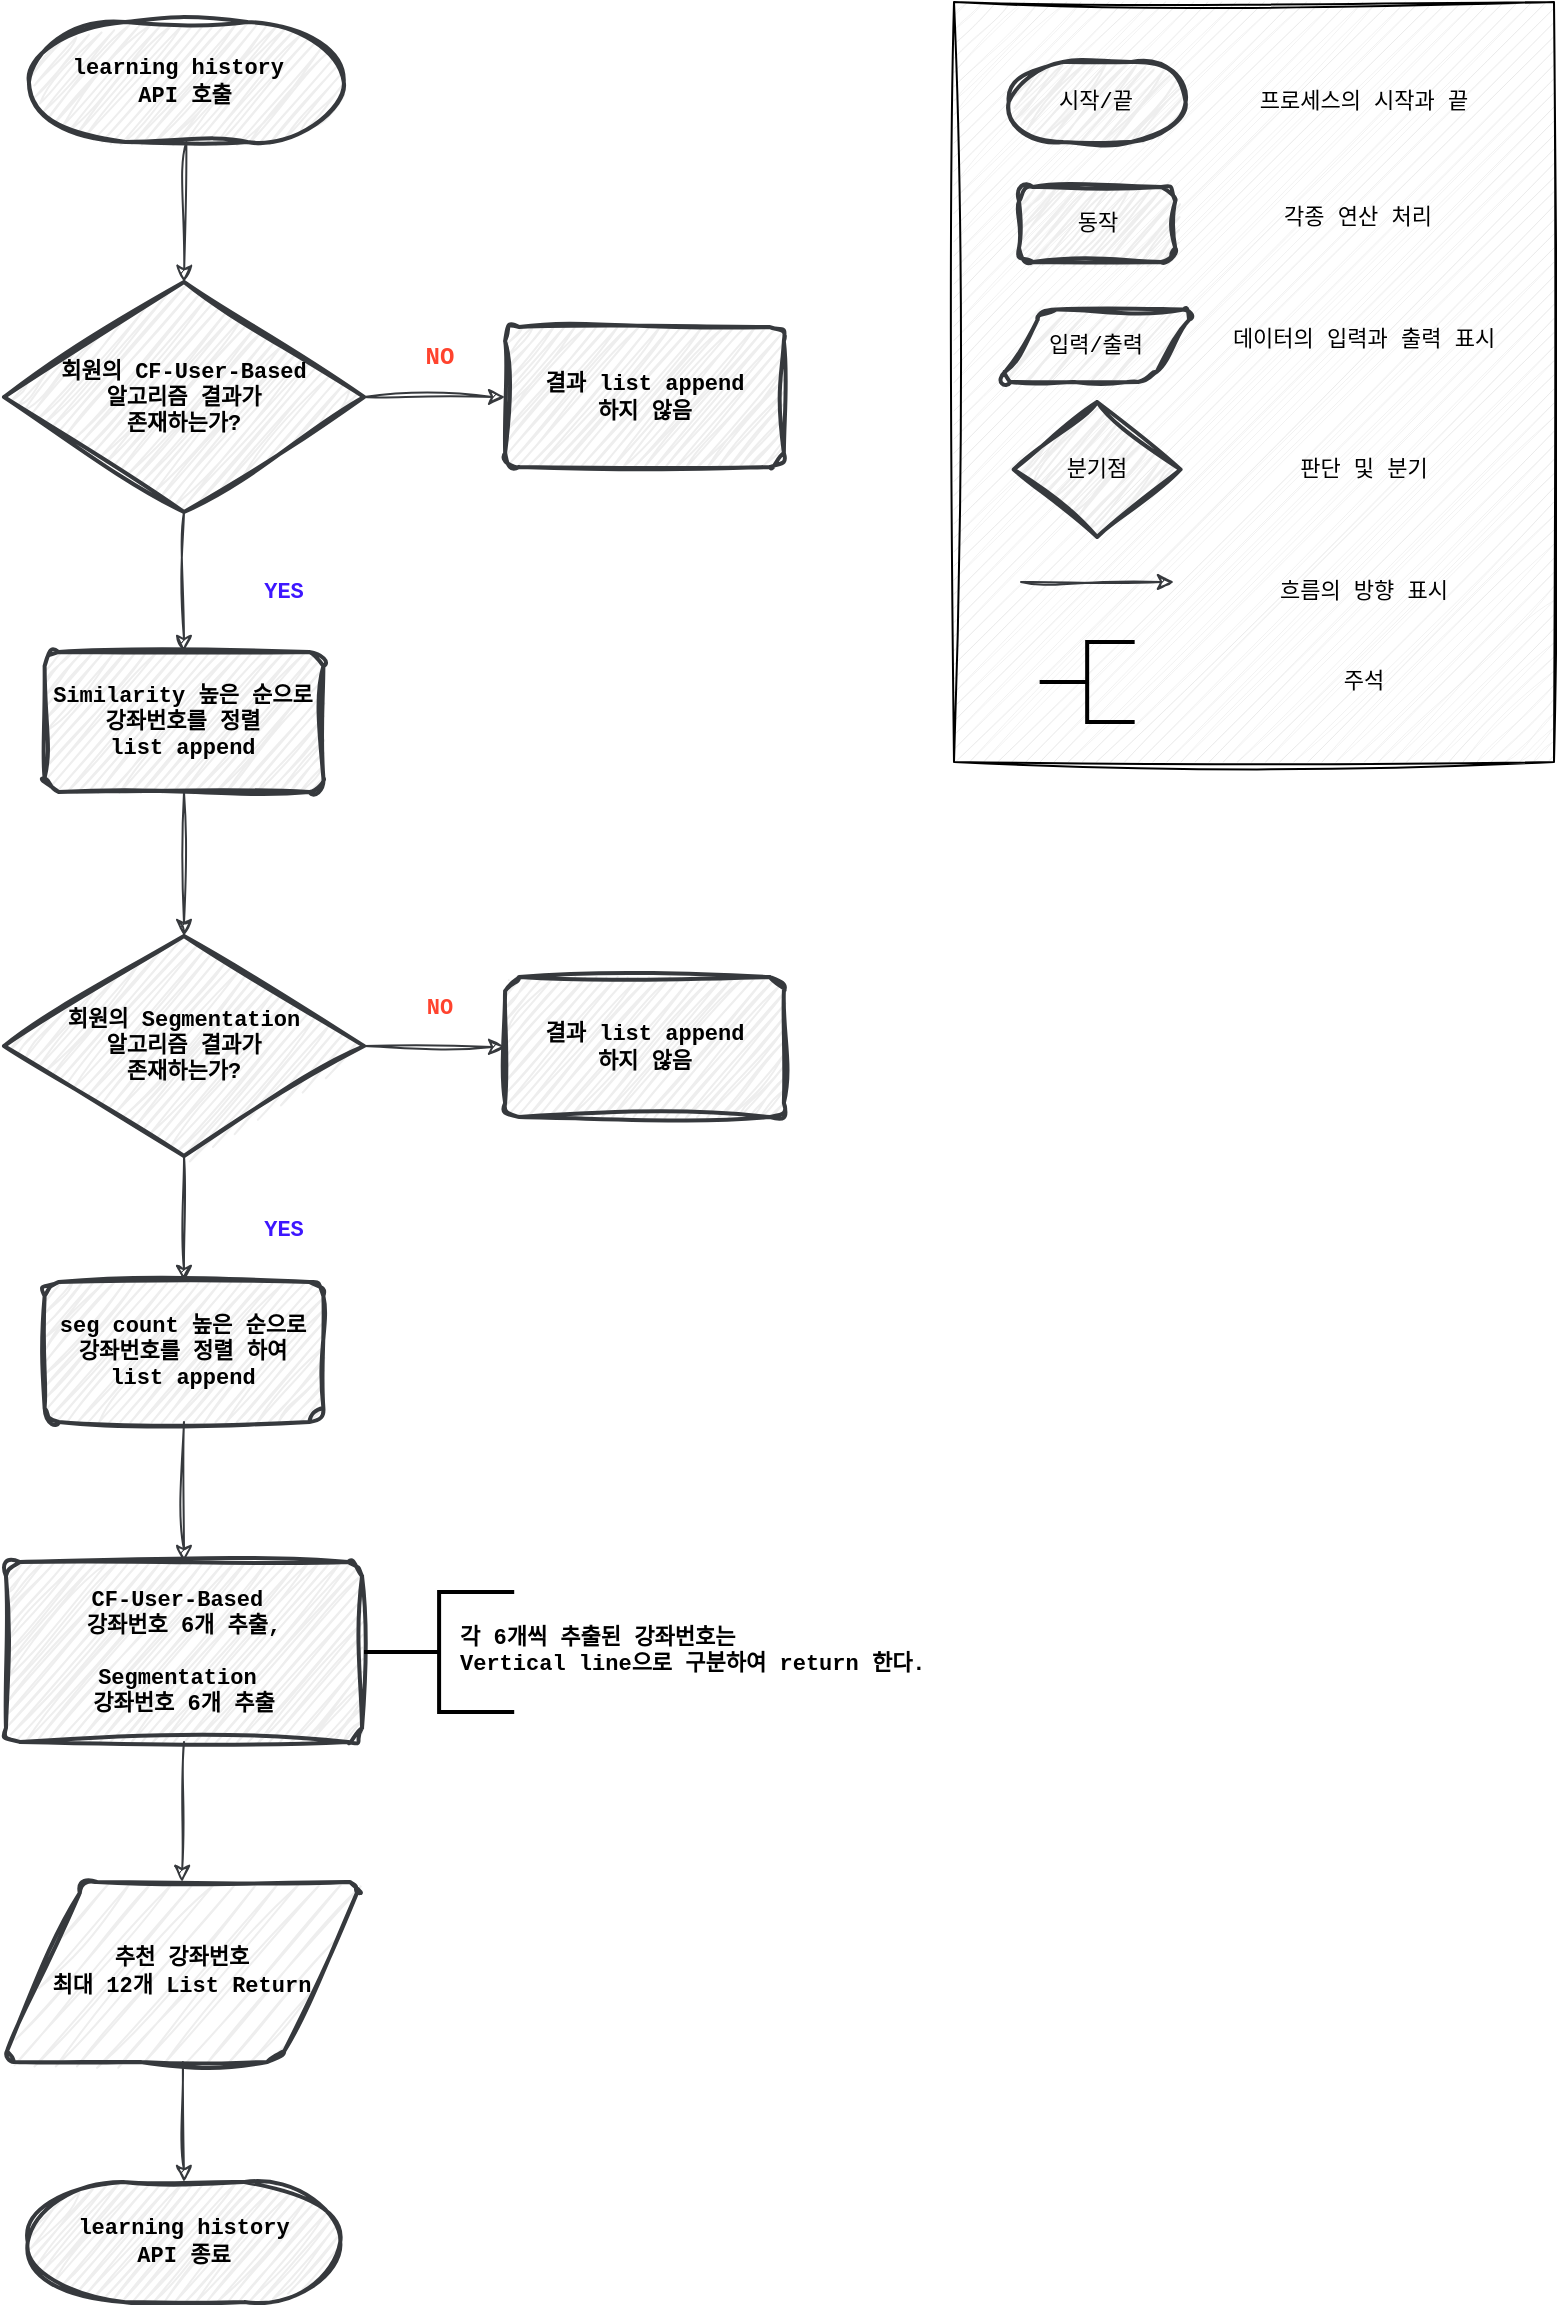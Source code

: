 <mxfile version="24.6.4" type="github">
  <diagram id="C5RBs43oDa-KdzZeNtuy" name="Page-1">
    <mxGraphModel dx="1434" dy="3084" grid="1" gridSize="10" guides="1" tooltips="1" connect="1" arrows="1" fold="1" page="1" pageScale="1" pageWidth="827" pageHeight="1169" math="0" shadow="0">
      <root>
        <mxCell id="WIyWlLk6GJQsqaUBKTNV-0" />
        <mxCell id="WIyWlLk6GJQsqaUBKTNV-1" parent="WIyWlLk6GJQsqaUBKTNV-0" />
        <mxCell id="O0idcP7yzNyjJ1bOO-zf-3" value="" style="verticalLabelPosition=bottom;verticalAlign=top;html=1;shape=mxgraph.basic.patternFillRect;fillStyle=diag;step=5;fillStrokeWidth=0.2;fillStrokeColor=#dddddd;sketch=1;hachureGap=4;jiggle=2;curveFitting=1;fontFamily=Courier New;fontStyle=0" vertex="1" parent="WIyWlLk6GJQsqaUBKTNV-1">
          <mxGeometry x="520" y="-2330" width="300" height="380" as="geometry" />
        </mxCell>
        <mxCell id="kCE3X-bR1YBws0et_Grn-0" value="learning history&amp;nbsp;&lt;div&gt;API 호출&lt;/div&gt;" style="strokeWidth=2;html=1;shape=mxgraph.flowchart.terminator;whiteSpace=wrap;sketch=1;hachureGap=4;jiggle=2;curveFitting=1;fontFamily=Courier New;labelBackgroundColor=none;fontStyle=1;fillColor=#eeeeee;strokeColor=#36393d;fontSize=11;" parent="WIyWlLk6GJQsqaUBKTNV-1" vertex="1">
          <mxGeometry x="57.46" y="-2320" width="157.42" height="60" as="geometry" />
        </mxCell>
        <mxCell id="kCE3X-bR1YBws0et_Grn-1" value="" style="endArrow=classic;html=1;rounded=0;sketch=1;hachureGap=4;jiggle=2;curveFitting=1;fontFamily=Courier New;exitX=0.5;exitY=1;exitDx=0;exitDy=0;exitPerimeter=0;entryX=0.5;entryY=0;entryDx=0;entryDy=0;entryPerimeter=0;fillColor=#eeeeee;strokeColor=#36393d;fontSize=11;fontStyle=1" parent="WIyWlLk6GJQsqaUBKTNV-1" source="kCE3X-bR1YBws0et_Grn-0" target="kCE3X-bR1YBws0et_Grn-2" edge="1">
          <mxGeometry width="50" height="50" relative="1" as="geometry">
            <mxPoint x="134.61" y="-2230" as="sourcePoint" />
            <mxPoint x="135.03" y="-2210" as="targetPoint" />
          </mxGeometry>
        </mxCell>
        <mxCell id="kCE3X-bR1YBws0et_Grn-2" value="회원의 CF-User-Based&lt;div style=&quot;font-size: 11px;&quot;&gt;알고리즘 결과가&lt;/div&gt;&lt;div style=&quot;font-size: 11px;&quot;&gt;존재하는가?&lt;/div&gt;" style="strokeWidth=2;html=1;shape=mxgraph.flowchart.decision;whiteSpace=wrap;sketch=1;hachureGap=4;jiggle=2;curveFitting=1;fontFamily=Courier New;fillColor=#eeeeee;strokeColor=#36393d;fontSize=11;fontStyle=1" parent="WIyWlLk6GJQsqaUBKTNV-1" vertex="1">
          <mxGeometry x="45" y="-2190" width="180" height="115" as="geometry" />
        </mxCell>
        <mxCell id="kCE3X-bR1YBws0et_Grn-3" value="" style="endArrow=classic;html=1;rounded=0;sketch=1;hachureGap=4;jiggle=2;curveFitting=1;fontFamily=Courier New;exitX=1;exitY=0.5;exitDx=0;exitDy=0;exitPerimeter=0;entryX=0;entryY=0.5;entryDx=0;entryDy=0;fillColor=#eeeeee;strokeColor=#36393d;fontSize=11;fontStyle=1" parent="WIyWlLk6GJQsqaUBKTNV-1" source="kCE3X-bR1YBws0et_Grn-2" target="kCE3X-bR1YBws0et_Grn-5" edge="1">
          <mxGeometry width="50" height="50" relative="1" as="geometry">
            <mxPoint x="400.03" y="-2120" as="sourcePoint" />
            <mxPoint x="276.28" y="-2150" as="targetPoint" />
          </mxGeometry>
        </mxCell>
        <mxCell id="kCE3X-bR1YBws0et_Grn-4" value="NO" style="text;html=1;align=center;verticalAlign=middle;whiteSpace=wrap;rounded=0;fontFamily=Courier New;fontSize=12;fillColor=none;fontStyle=1;fontColor=#FF432E;" parent="WIyWlLk6GJQsqaUBKTNV-1" vertex="1">
          <mxGeometry x="232.64" y="-2167.5" width="60" height="30" as="geometry" />
        </mxCell>
        <mxCell id="kCE3X-bR1YBws0et_Grn-5" value="&lt;div style=&quot;font-size: 11px;&quot;&gt;결과 list append&lt;/div&gt;&lt;div style=&quot;font-size: 11px;&quot;&gt;하지 않음&lt;/div&gt;" style="rounded=1;whiteSpace=wrap;html=1;absoluteArcSize=1;arcSize=14;strokeWidth=2;sketch=1;hachureGap=4;jiggle=2;curveFitting=1;fontFamily=Courier New;fillColor=#eeeeee;strokeColor=#36393d;fontSize=11;fontStyle=1" parent="WIyWlLk6GJQsqaUBKTNV-1" vertex="1">
          <mxGeometry x="295.56" y="-2167.5" width="139.38" height="70" as="geometry" />
        </mxCell>
        <mxCell id="kCE3X-bR1YBws0et_Grn-6" value="YES" style="text;html=1;align=center;verticalAlign=middle;whiteSpace=wrap;rounded=0;fontFamily=Courier New;fontSize=11;fillColor=none;fontStyle=1;fontColor=#3E17FF;" parent="WIyWlLk6GJQsqaUBKTNV-1" vertex="1">
          <mxGeometry x="154.88" y="-2050" width="60" height="30" as="geometry" />
        </mxCell>
        <mxCell id="kCE3X-bR1YBws0et_Grn-7" value="" style="endArrow=classic;html=1;rounded=0;sketch=1;hachureGap=4;jiggle=2;curveFitting=1;fontFamily=Courier New;exitX=0.5;exitY=1;exitDx=0;exitDy=0;exitPerimeter=0;fillColor=#eeeeee;strokeColor=#36393d;entryX=0.5;entryY=0;entryDx=0;entryDy=0;fontSize=11;fontStyle=1" parent="WIyWlLk6GJQsqaUBKTNV-1" source="kCE3X-bR1YBws0et_Grn-2" target="kCE3X-bR1YBws0et_Grn-8" edge="1">
          <mxGeometry width="50" height="50" relative="1" as="geometry">
            <mxPoint x="134.71" y="-2050" as="sourcePoint" />
            <mxPoint x="134.56" y="-2000" as="targetPoint" />
          </mxGeometry>
        </mxCell>
        <mxCell id="kCE3X-bR1YBws0et_Grn-8" value="&lt;div style=&quot;font-size: 11px;&quot;&gt;Similarity&amp;nbsp;&lt;span style=&quot;background-color: initial; font-size: 11px;&quot;&gt;높은 순으로&lt;/span&gt;&lt;/div&gt;&lt;div style=&quot;font-size: 11px;&quot;&gt;&lt;span style=&quot;background-color: initial; font-size: 11px;&quot;&gt;강좌번호를&amp;nbsp;&lt;/span&gt;&lt;span style=&quot;background-color: initial; font-size: 11px;&quot;&gt;정렬&lt;/span&gt;&lt;/div&gt;&lt;div style=&quot;font-size: 11px;&quot;&gt;list append&lt;/div&gt;" style="rounded=1;whiteSpace=wrap;html=1;absoluteArcSize=1;arcSize=14;strokeWidth=2;sketch=1;hachureGap=4;jiggle=2;curveFitting=1;fontFamily=Courier New;fillColor=#eeeeee;strokeColor=#36393d;fontSize=11;fontStyle=1" parent="WIyWlLk6GJQsqaUBKTNV-1" vertex="1">
          <mxGeometry x="65.31" y="-2005" width="139.38" height="70" as="geometry" />
        </mxCell>
        <mxCell id="kCE3X-bR1YBws0et_Grn-9" value="" style="endArrow=classic;html=1;rounded=0;sketch=1;hachureGap=4;jiggle=2;curveFitting=1;fontFamily=Courier New;exitX=0.5;exitY=1;exitDx=0;exitDy=0;fillColor=#eeeeee;strokeColor=#36393d;entryX=0.5;entryY=0;entryDx=0;entryDy=0;entryPerimeter=0;fontSize=11;fontStyle=1" parent="WIyWlLk6GJQsqaUBKTNV-1" source="kCE3X-bR1YBws0et_Grn-8" target="kCE3X-bR1YBws0et_Grn-10" edge="1">
          <mxGeometry width="50" height="50" relative="1" as="geometry">
            <mxPoint x="134.5" y="-1870" as="sourcePoint" />
            <mxPoint x="134.56" y="-1850" as="targetPoint" />
          </mxGeometry>
        </mxCell>
        <mxCell id="kCE3X-bR1YBws0et_Grn-10" value="회원의 Segmentation&lt;div style=&quot;font-size: 11px;&quot;&gt;알고리즘 결과가&lt;/div&gt;&lt;div style=&quot;font-size: 11px;&quot;&gt;존재하는가?&lt;/div&gt;" style="strokeWidth=2;html=1;shape=mxgraph.flowchart.decision;whiteSpace=wrap;sketch=1;hachureGap=4;jiggle=2;curveFitting=1;fontFamily=Courier New;fillColor=#eeeeee;strokeColor=#36393d;fontSize=11;fontStyle=1" parent="WIyWlLk6GJQsqaUBKTNV-1" vertex="1">
          <mxGeometry x="45" y="-1863" width="180" height="110" as="geometry" />
        </mxCell>
        <mxCell id="kCE3X-bR1YBws0et_Grn-11" value="&lt;div style=&quot;font-size: 11px;&quot;&gt;seg count&amp;nbsp;&lt;span style=&quot;background-color: initial; font-size: 11px;&quot;&gt;높은 순으로&lt;/span&gt;&lt;/div&gt;&lt;div style=&quot;font-size: 11px;&quot;&gt;&lt;span style=&quot;background-color: initial; font-size: 11px;&quot;&gt;강좌번호를&amp;nbsp;&lt;/span&gt;&lt;span style=&quot;background-color: initial; font-size: 11px;&quot;&gt;정렬 하여&lt;/span&gt;&lt;/div&gt;&lt;div style=&quot;font-size: 11px;&quot;&gt;list append&lt;/div&gt;" style="rounded=1;whiteSpace=wrap;html=1;absoluteArcSize=1;arcSize=14;strokeWidth=2;sketch=1;hachureGap=4;jiggle=2;curveFitting=1;fontFamily=Courier New;fillColor=#eeeeee;strokeColor=#36393d;fontSize=11;fontStyle=1" parent="WIyWlLk6GJQsqaUBKTNV-1" vertex="1">
          <mxGeometry x="65.31" y="-1690" width="139.38" height="70" as="geometry" />
        </mxCell>
        <mxCell id="kCE3X-bR1YBws0et_Grn-12" value="" style="endArrow=classic;html=1;rounded=0;sketch=1;hachureGap=4;jiggle=2;curveFitting=1;fontFamily=Courier New;exitX=0.5;exitY=1;exitDx=0;exitDy=0;fillColor=#eeeeee;strokeColor=#36393d;exitPerimeter=0;fontSize=11;fontStyle=1" parent="WIyWlLk6GJQsqaUBKTNV-1" source="kCE3X-bR1YBws0et_Grn-10" target="kCE3X-bR1YBws0et_Grn-11" edge="1">
          <mxGeometry width="50" height="50" relative="1" as="geometry">
            <mxPoint x="144.56" y="-1920" as="sourcePoint" />
            <mxPoint x="144.56" y="-1850" as="targetPoint" />
          </mxGeometry>
        </mxCell>
        <mxCell id="kCE3X-bR1YBws0et_Grn-14" value="" style="endArrow=classic;html=1;rounded=0;sketch=1;hachureGap=4;jiggle=2;curveFitting=1;fontFamily=Courier New;exitX=1;exitY=0.5;exitDx=0;exitDy=0;exitPerimeter=0;entryX=0;entryY=0.5;entryDx=0;entryDy=0;fillColor=#eeeeee;strokeColor=#36393d;fontSize=11;fontStyle=1" parent="WIyWlLk6GJQsqaUBKTNV-1" source="kCE3X-bR1YBws0et_Grn-10" target="kCE3X-bR1YBws0et_Grn-16" edge="1">
          <mxGeometry width="50" height="50" relative="1" as="geometry">
            <mxPoint x="240.03" y="-1954.5" as="sourcePoint" />
            <mxPoint x="286.75" y="-1972.5" as="targetPoint" />
          </mxGeometry>
        </mxCell>
        <mxCell id="kCE3X-bR1YBws0et_Grn-15" value="NO" style="text;html=1;align=center;verticalAlign=middle;whiteSpace=wrap;rounded=0;fontFamily=Courier New;fontSize=11;fillColor=none;fontStyle=1;fontColor=#FF432E;" parent="WIyWlLk6GJQsqaUBKTNV-1" vertex="1">
          <mxGeometry x="232.64" y="-1842.5" width="60" height="30" as="geometry" />
        </mxCell>
        <mxCell id="kCE3X-bR1YBws0et_Grn-16" value="&lt;div style=&quot;font-size: 11px;&quot;&gt;결과 list append&lt;/div&gt;&lt;div style=&quot;font-size: 11px;&quot;&gt;하지 않음&lt;/div&gt;" style="rounded=1;whiteSpace=wrap;html=1;absoluteArcSize=1;arcSize=14;strokeWidth=2;sketch=1;hachureGap=4;jiggle=2;curveFitting=1;fontFamily=Courier New;fillColor=#eeeeee;strokeColor=#36393d;fontSize=11;fontStyle=1" parent="WIyWlLk6GJQsqaUBKTNV-1" vertex="1">
          <mxGeometry x="295.56" y="-1842.5" width="139.38" height="70" as="geometry" />
        </mxCell>
        <mxCell id="kCE3X-bR1YBws0et_Grn-17" value="YES" style="text;html=1;align=center;verticalAlign=middle;whiteSpace=wrap;rounded=0;fontFamily=Courier New;fontSize=11;fillColor=none;fontStyle=1;fontColor=#3E17FF;" parent="WIyWlLk6GJQsqaUBKTNV-1" vertex="1">
          <mxGeometry x="154.88" y="-1731" width="60" height="30" as="geometry" />
        </mxCell>
        <mxCell id="kCE3X-bR1YBws0et_Grn-18" value="CF-User-Based&amp;nbsp;&lt;div&gt;강좌번호 6개 추출,&lt;/div&gt;&lt;div&gt;&lt;br&gt;&lt;div style=&quot;font-size: 11px;&quot;&gt;Segmentation&amp;nbsp;&lt;/div&gt;&lt;div style=&quot;font-size: 11px;&quot;&gt;강좌번호 6개 추출&lt;br style=&quot;font-size: 11px;&quot;&gt;&lt;/div&gt;&lt;/div&gt;" style="rounded=1;whiteSpace=wrap;html=1;absoluteArcSize=1;arcSize=14;strokeWidth=2;sketch=1;hachureGap=4;jiggle=2;curveFitting=1;fontFamily=Courier New;fillColor=#eeeeee;strokeColor=#36393d;fontSize=11;fontStyle=1" parent="WIyWlLk6GJQsqaUBKTNV-1" vertex="1">
          <mxGeometry x="45.98" y="-1550" width="178.03" height="90" as="geometry" />
        </mxCell>
        <mxCell id="kCE3X-bR1YBws0et_Grn-19" value="" style="endArrow=classic;html=1;rounded=0;sketch=1;hachureGap=4;jiggle=2;curveFitting=1;fontFamily=Courier New;exitX=0.5;exitY=1;exitDx=0;exitDy=0;fillColor=#eeeeee;strokeColor=#36393d;entryX=0.5;entryY=0;entryDx=0;entryDy=0;fontSize=11;fontStyle=1" parent="WIyWlLk6GJQsqaUBKTNV-1" source="kCE3X-bR1YBws0et_Grn-11" target="kCE3X-bR1YBws0et_Grn-18" edge="1">
          <mxGeometry width="50" height="50" relative="1" as="geometry">
            <mxPoint x="144.56" y="-1725" as="sourcePoint" />
            <mxPoint x="144.56" y="-1660" as="targetPoint" />
          </mxGeometry>
        </mxCell>
        <mxCell id="kCE3X-bR1YBws0et_Grn-22" value="" style="endArrow=classic;html=1;rounded=0;sketch=1;hachureGap=4;jiggle=2;curveFitting=1;fontFamily=Courier New;entryX=0.5;entryY=0;entryDx=0;entryDy=0;fillColor=#eeeeee;strokeColor=#36393d;entryPerimeter=0;fontSize=11;fontStyle=1" parent="WIyWlLk6GJQsqaUBKTNV-1" source="dnPxp3Yq9yOHqBuiGxyi-0" target="kCE3X-bR1YBws0et_Grn-24" edge="1">
          <mxGeometry width="50" height="50" relative="1" as="geometry">
            <mxPoint x="135.0" y="-1300" as="sourcePoint" />
            <mxPoint x="135.0" y="-1240" as="targetPoint" />
          </mxGeometry>
        </mxCell>
        <mxCell id="kCE3X-bR1YBws0et_Grn-23" value="" style="endArrow=classic;html=1;rounded=0;sketch=1;hachureGap=4;jiggle=2;curveFitting=1;fontFamily=Courier New;exitX=0.5;exitY=1;exitDx=0;exitDy=0;fillColor=#eeeeee;strokeColor=#36393d;entryX=0.5;entryY=0;entryDx=0;entryDy=0;fontSize=11;fontStyle=1" parent="WIyWlLk6GJQsqaUBKTNV-1" source="kCE3X-bR1YBws0et_Grn-18" target="dnPxp3Yq9yOHqBuiGxyi-0" edge="1">
          <mxGeometry width="50" height="50" relative="1" as="geometry">
            <mxPoint x="144.56" y="-1590" as="sourcePoint" />
            <mxPoint x="136.17" y="-1410" as="targetPoint" />
          </mxGeometry>
        </mxCell>
        <mxCell id="kCE3X-bR1YBws0et_Grn-24" value="learning history&lt;div&gt;API 종료&lt;/div&gt;" style="strokeWidth=2;html=1;shape=mxgraph.flowchart.terminator;whiteSpace=wrap;sketch=1;hachureGap=4;jiggle=2;curveFitting=1;fontFamily=Courier New;labelBackgroundColor=none;fontStyle=1;fillColor=#eeeeee;strokeColor=#36393d;fontSize=11;" parent="WIyWlLk6GJQsqaUBKTNV-1" vertex="1">
          <mxGeometry x="56.87" y="-1240" width="156.25" height="60" as="geometry" />
        </mxCell>
        <mxCell id="dnPxp3Yq9yOHqBuiGxyi-0" value="&lt;span style=&quot;font-size: 11px;&quot;&gt;추천 강좌번호&lt;/span&gt;&lt;div style=&quot;font-size: 11px;&quot;&gt;최대 12개&amp;nbsp;&lt;span style=&quot;background-color: initial; font-size: 11px;&quot;&gt;List Return&lt;/span&gt;&lt;/div&gt;" style="shape=parallelogram;html=1;strokeWidth=2;perimeter=parallelogramPerimeter;whiteSpace=wrap;rounded=1;arcSize=12;size=0.23;fillColor=#eeeeee;strokeColor=#36393d;sketch=1;curveFitting=1;jiggle=2;fontFamily=Courier New;fontSize=11;fontStyle=1" parent="WIyWlLk6GJQsqaUBKTNV-1" vertex="1">
          <mxGeometry x="44.01" y="-1390" width="180" height="90" as="geometry" />
        </mxCell>
        <mxCell id="dnPxp3Yq9yOHqBuiGxyi-2" value="" style="strokeWidth=2;html=1;shape=mxgraph.flowchart.annotation_2;align=left;labelPosition=right;pointerEvents=1;fontFamily=Courier New;fontSize=11;fontStyle=1" parent="WIyWlLk6GJQsqaUBKTNV-1" vertex="1">
          <mxGeometry x="225.0" y="-1535" width="75.1" height="60" as="geometry" />
        </mxCell>
        <mxCell id="dnPxp3Yq9yOHqBuiGxyi-4" value="&lt;div style=&quot;font-size: 11px;&quot;&gt;&lt;span style=&quot;background-color: initial; font-size: 11px;&quot;&gt;각 6개씩 추출된 강좌번호는&lt;/span&gt;&lt;/div&gt;&lt;div style=&quot;font-size: 11px;&quot;&gt;&lt;span style=&quot;background-color: initial; font-size: 11px;&quot;&gt;Vertical line으로 구분하여 return 한다.&lt;/span&gt;&lt;/div&gt;" style="text;whiteSpace=wrap;html=1;align=left;fontFamily=Courier New;fontSize=11;fontStyle=1" parent="WIyWlLk6GJQsqaUBKTNV-1" vertex="1">
          <mxGeometry x="271.47" y="-1525.5" width="248.53" height="41" as="geometry" />
        </mxCell>
        <mxCell id="O0idcP7yzNyjJ1bOO-zf-4" value="시작/끝" style="strokeWidth=2;html=1;shape=mxgraph.flowchart.terminator;whiteSpace=wrap;sketch=1;hachureGap=4;jiggle=2;curveFitting=1;fontFamily=Courier New;labelBackgroundColor=none;fontStyle=0;fillColor=#eeeeee;strokeColor=#36393d;fontSize=11;" vertex="1" parent="WIyWlLk6GJQsqaUBKTNV-1">
          <mxGeometry x="547.35" y="-2300" width="88.44" height="40" as="geometry" />
        </mxCell>
        <mxCell id="O0idcP7yzNyjJ1bOO-zf-5" value="&lt;font style=&quot;font-size: 11px;&quot;&gt;프로세스의 시작과 끝&lt;/font&gt;" style="text;html=1;align=center;verticalAlign=middle;whiteSpace=wrap;rounded=0;fontFamily=Courier New;fontSize=11;fontStyle=0" vertex="1" parent="WIyWlLk6GJQsqaUBKTNV-1">
          <mxGeometry x="660" y="-2295" width="130" height="30" as="geometry" />
        </mxCell>
        <mxCell id="O0idcP7yzNyjJ1bOO-zf-6" value="&lt;div style=&quot;font-size: 11px;&quot;&gt;동작&lt;/div&gt;" style="rounded=1;whiteSpace=wrap;html=1;absoluteArcSize=1;arcSize=14;strokeWidth=2;sketch=1;hachureGap=4;jiggle=2;curveFitting=1;fontFamily=Courier New;fillColor=#eeeeee;strokeColor=#36393d;fontSize=11;fontStyle=0" vertex="1" parent="WIyWlLk6GJQsqaUBKTNV-1">
          <mxGeometry x="552.5" y="-2237.5" width="78.13" height="37.5" as="geometry" />
        </mxCell>
        <mxCell id="O0idcP7yzNyjJ1bOO-zf-7" value="&lt;font style=&quot;font-size: 11px;&quot;&gt;각종 연산 처리&lt;/font&gt;" style="text;html=1;align=center;verticalAlign=middle;whiteSpace=wrap;rounded=0;fontFamily=Courier New;fontSize=11;fontStyle=0" vertex="1" parent="WIyWlLk6GJQsqaUBKTNV-1">
          <mxGeometry x="657.35" y="-2237.5" width="130" height="30" as="geometry" />
        </mxCell>
        <mxCell id="O0idcP7yzNyjJ1bOO-zf-8" value="입력/출력" style="shape=parallelogram;html=1;strokeWidth=2;perimeter=parallelogramPerimeter;whiteSpace=wrap;rounded=1;arcSize=12;size=0.23;fillColor=#eeeeee;strokeColor=#36393d;sketch=1;curveFitting=1;jiggle=2;fontFamily=Courier New;fontSize=11;fontStyle=0" vertex="1" parent="WIyWlLk6GJQsqaUBKTNV-1">
          <mxGeometry x="542.36" y="-2176.25" width="98.43" height="36.25" as="geometry" />
        </mxCell>
        <mxCell id="O0idcP7yzNyjJ1bOO-zf-9" value="&lt;font style=&quot;font-size: 11px;&quot;&gt;데이터의 입력과 출력 표시&lt;/font&gt;" style="text;html=1;align=center;verticalAlign=middle;whiteSpace=wrap;rounded=0;fontFamily=Courier New;fontSize=11;fontStyle=0" vertex="1" parent="WIyWlLk6GJQsqaUBKTNV-1">
          <mxGeometry x="645" y="-2176.25" width="160" height="30" as="geometry" />
        </mxCell>
        <mxCell id="O0idcP7yzNyjJ1bOO-zf-10" value="분기점" style="strokeWidth=2;html=1;shape=mxgraph.flowchart.decision;whiteSpace=wrap;sketch=1;hachureGap=4;jiggle=2;curveFitting=1;fontFamily=Courier New;fillColor=#eeeeee;strokeColor=#36393d;fontSize=11;fontStyle=0" vertex="1" parent="WIyWlLk6GJQsqaUBKTNV-1">
          <mxGeometry x="549.86" y="-2130" width="83.43" height="67.5" as="geometry" />
        </mxCell>
        <mxCell id="O0idcP7yzNyjJ1bOO-zf-11" value="&lt;font style=&quot;font-size: 11px;&quot;&gt;판단 및 분기&lt;/font&gt;" style="text;html=1;align=center;verticalAlign=middle;whiteSpace=wrap;rounded=0;fontFamily=Courier New;fontSize=11;fontStyle=0" vertex="1" parent="WIyWlLk6GJQsqaUBKTNV-1">
          <mxGeometry x="645" y="-2111.25" width="160" height="30" as="geometry" />
        </mxCell>
        <mxCell id="O0idcP7yzNyjJ1bOO-zf-12" value="" style="endArrow=classic;html=1;rounded=0;sketch=1;hachureGap=4;jiggle=2;curveFitting=1;fontFamily=Courier New;exitX=0.5;exitY=1;exitDx=0;exitDy=0;exitPerimeter=0;fillColor=#eeeeee;strokeColor=#36393d;fontSize=11;fontStyle=0" edge="1" parent="WIyWlLk6GJQsqaUBKTNV-1">
          <mxGeometry width="50" height="50" relative="1" as="geometry">
            <mxPoint x="553.5" y="-2040" as="sourcePoint" />
            <mxPoint x="630" y="-2040" as="targetPoint" />
          </mxGeometry>
        </mxCell>
        <mxCell id="O0idcP7yzNyjJ1bOO-zf-13" value="&lt;font style=&quot;font-size: 11px;&quot;&gt;흐름의 방향 표시&lt;/font&gt;" style="text;html=1;align=center;verticalAlign=middle;whiteSpace=wrap;rounded=0;fontFamily=Courier New;fontSize=11;fontStyle=0" vertex="1" parent="WIyWlLk6GJQsqaUBKTNV-1">
          <mxGeometry x="645" y="-2050" width="160" height="30" as="geometry" />
        </mxCell>
        <mxCell id="O0idcP7yzNyjJ1bOO-zf-14" value="" style="strokeWidth=2;html=1;shape=mxgraph.flowchart.annotation_2;align=left;labelPosition=right;pointerEvents=1;fontFamily=Courier New;fontSize=11;fontStyle=0" vertex="1" parent="WIyWlLk6GJQsqaUBKTNV-1">
          <mxGeometry x="562.83" y="-2010" width="47.5" height="40" as="geometry" />
        </mxCell>
        <mxCell id="O0idcP7yzNyjJ1bOO-zf-15" value="&lt;font style=&quot;font-size: 11px;&quot;&gt;주석&lt;/font&gt;" style="text;html=1;align=center;verticalAlign=middle;whiteSpace=wrap;rounded=0;fontFamily=Courier New;fontSize=11;fontStyle=0" vertex="1" parent="WIyWlLk6GJQsqaUBKTNV-1">
          <mxGeometry x="645" y="-2005" width="160" height="30" as="geometry" />
        </mxCell>
      </root>
    </mxGraphModel>
  </diagram>
</mxfile>
